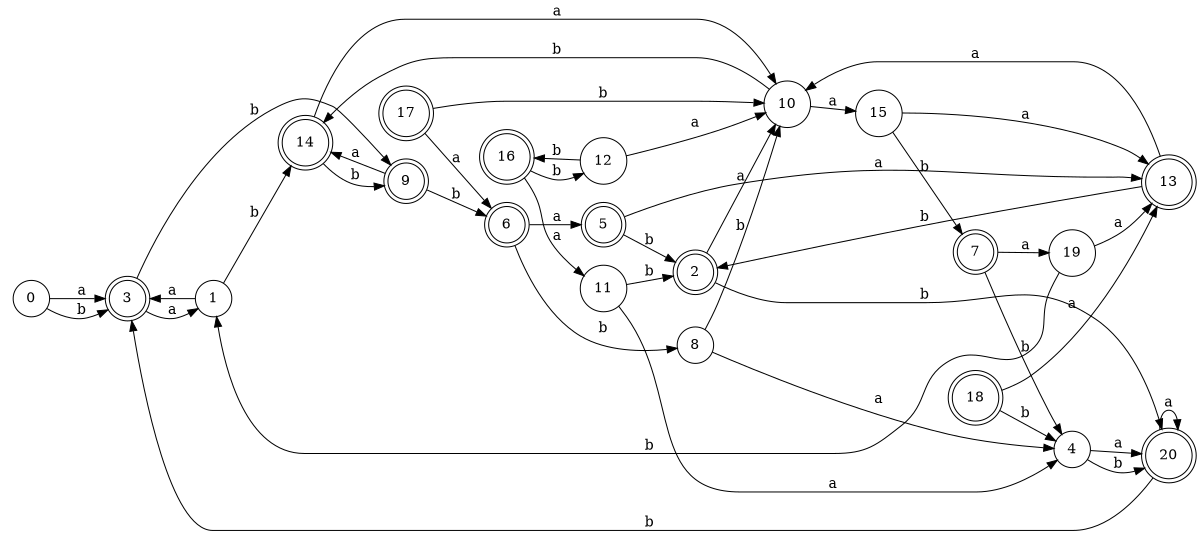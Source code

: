 digraph n17_3 {
__start0 [label="" shape="none"];

rankdir=LR;
size="8,5";

s0 [style="filled", color="black", fillcolor="white" shape="circle", label="0"];
s1 [style="filled", color="black", fillcolor="white" shape="circle", label="1"];
s2 [style="rounded,filled", color="black", fillcolor="white" shape="doublecircle", label="2"];
s3 [style="rounded,filled", color="black", fillcolor="white" shape="doublecircle", label="3"];
s4 [style="filled", color="black", fillcolor="white" shape="circle", label="4"];
s5 [style="rounded,filled", color="black", fillcolor="white" shape="doublecircle", label="5"];
s6 [style="rounded,filled", color="black", fillcolor="white" shape="doublecircle", label="6"];
s7 [style="rounded,filled", color="black", fillcolor="white" shape="doublecircle", label="7"];
s8 [style="filled", color="black", fillcolor="white" shape="circle", label="8"];
s9 [style="rounded,filled", color="black", fillcolor="white" shape="doublecircle", label="9"];
s10 [style="filled", color="black", fillcolor="white" shape="circle", label="10"];
s11 [style="filled", color="black", fillcolor="white" shape="circle", label="11"];
s12 [style="filled", color="black", fillcolor="white" shape="circle", label="12"];
s13 [style="rounded,filled", color="black", fillcolor="white" shape="doublecircle", label="13"];
s14 [style="rounded,filled", color="black", fillcolor="white" shape="doublecircle", label="14"];
s15 [style="filled", color="black", fillcolor="white" shape="circle", label="15"];
s16 [style="rounded,filled", color="black", fillcolor="white" shape="doublecircle", label="16"];
s17 [style="rounded,filled", color="black", fillcolor="white" shape="doublecircle", label="17"];
s18 [style="rounded,filled", color="black", fillcolor="white" shape="doublecircle", label="18"];
s19 [style="filled", color="black", fillcolor="white" shape="circle", label="19"];
s20 [style="rounded,filled", color="black", fillcolor="white" shape="doublecircle", label="20"];
s0 -> s3 [label="a"];
s0 -> s3 [label="b"];
s1 -> s3 [label="a"];
s1 -> s14 [label="b"];
s2 -> s10 [label="a"];
s2 -> s20 [label="b"];
s3 -> s1 [label="a"];
s3 -> s9 [label="b"];
s4 -> s20 [label="a"];
s4 -> s20 [label="b"];
s5 -> s13 [label="a"];
s5 -> s2 [label="b"];
s6 -> s5 [label="a"];
s6 -> s8 [label="b"];
s7 -> s19 [label="a"];
s7 -> s4 [label="b"];
s8 -> s4 [label="a"];
s8 -> s10 [label="b"];
s9 -> s14 [label="a"];
s9 -> s6 [label="b"];
s10 -> s15 [label="a"];
s10 -> s14 [label="b"];
s11 -> s4 [label="a"];
s11 -> s2 [label="b"];
s12 -> s10 [label="a"];
s12 -> s16 [label="b"];
s13 -> s10 [label="a"];
s13 -> s2 [label="b"];
s14 -> s10 [label="a"];
s14 -> s9 [label="b"];
s15 -> s13 [label="a"];
s15 -> s7 [label="b"];
s16 -> s11 [label="a"];
s16 -> s12 [label="b"];
s17 -> s6 [label="a"];
s17 -> s10 [label="b"];
s18 -> s13 [label="a"];
s18 -> s4 [label="b"];
s19 -> s13 [label="a"];
s19 -> s1 [label="b"];
s20 -> s20 [label="a"];
s20 -> s3 [label="b"];

}